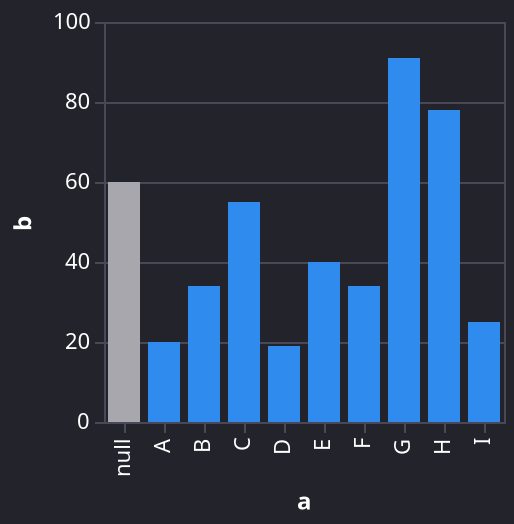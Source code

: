 {
    "mark": "bar",
    "encoding": {
      "x": {
        "field": "a",
        "type": "ordinal"
      },
      "y": {
        "field": "b",
        "type": "quantitative"
      },
      "color": {
        "condition": {
          "value": "#A7A7AD",
          "test": "datum.a === null"
        }
      }
    },
    "$schema": "https://vega.github.io/schema/vega-lite/v3.json",
    "data": {
      "values": [
        {
          "a": "A",
          "b": 20
        },
        {
          "a": "B",
          "b": 34
        },
        {
          "a": "C",
          "b": 55
        },
        {
          "a": "D",
          "b": 19
        },
        {
          "a": "E",
          "b": 40
        },
        {
          "a": "F",
          "b": 34
        },
        {
          "a": "G",
          "b": 91
        },
        {
          "a": "H",
          "b": 78
        },
        {
          "a": "I",
          "b": 25
        },
        {
          "a": null,
          "b": 60
        }
      ]
    },
    "config": {
      "legend": {
        "symbolBaseFillColor": "#fff",
        "offset": 24
      },
      "range": {
        "ramp": {
          "scheme": "viridis",
          "extent": [
            0,
            1
          ]
        },
        "turi16": [
          "#308BEF",
          "#AFD3FD",
          "#4DC960",
          "#AEE395",
          "#FF9500",
          "#FBD397",
          "#EF5C53",
          "#FF9DA8",
          "#A34FCD",
          "#E9AEFF",
          "#00A39B",
          "#42D3C6",
          "#98685E",
          "#CCB1A0",
          "#AC9A06",
          "#EEDB41"
        ],
        "heatmap": {
          "scheme": "viridis",
          "extent": [
            0,
            1
          ]
        },
        "category": [
          "#308BEF",
          "#4DC960",
          "#FF9500",
          "#EF5C53",
          "#A34FCD",
          "#00A39B",
          "#98685E",
          "#EEDB41"
        ],
        "ordinal": {
          "scheme": "viridis",
          "extent": [
            0,
            1
          ]
        }
      },
      "circle": {
        "size": 50
      },
      "title": {
        "color": "#fff",
        "fontSize": 14,
        "offset": 16
      },
      "point": {
        "size": 50
      },
      "text": {
        "fill": "#fff"
      },
      "mark": {
        "color": "#308BEF"
      },
      "square": {
        "size": 50
      },
      "view": {
        "stroke": "#484856"
      },
      "scale": {
        "rangeStep": 20,
        "bandPaddingInner": 0.20000000000000001
      },
      "axis": {
        "tickColor": "#484856",
        "labelSeparation": 4,
        "domain": false,
        "gridColor": "#484856",
        "titlePadding": 8
      },
      "background": "#23232B",
      "area": {
        "opacity": 0.40000000000000002
      },
      "style": {
        "lineMarker": {
          "fill": "white",
          "stroke": "#308BEF"
        },
        "crosshair": {
          "strokeDash": [
            2,
            2
          ],
          "stroke": "#666"
        },
        "guide-title": {
          "fill": "#fff",
          "fontSize": 12,
          "fontWeight": 600
        },
        "guide-label": {
          "fill": "#fff",
          "fontSize": 11
        }
      }
    }
  }
  